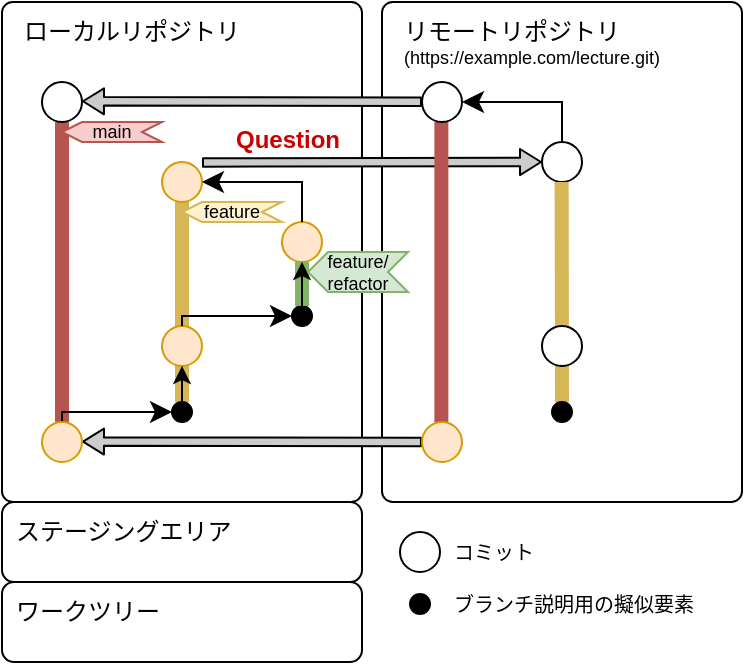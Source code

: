 <mxfile>
    <diagram id="VqkV4uniLA5KdD8Gq_1A" name="ページ1">
        <mxGraphModel dx="532" dy="451" grid="1" gridSize="10" guides="1" tooltips="1" connect="1" arrows="1" fold="1" page="1" pageScale="1" pageWidth="827" pageHeight="1169" math="0" shadow="0">
            <root>
                <mxCell id="0"/>
                <mxCell id="1" parent="0"/>
                <mxCell id="3" value="" style="rounded=1;whiteSpace=wrap;html=1;arcSize=3;movable=1;resizable=1;rotatable=1;deletable=1;editable=1;locked=0;connectable=1;" parent="1" vertex="1">
                    <mxGeometry x="80" y="290" width="180" height="250" as="geometry"/>
                </mxCell>
                <mxCell id="44" style="edgeStyle=none;html=1;exitX=0.5;exitY=1;exitDx=0;exitDy=0;endArrow=none;endFill=0;strokeWidth=7;fillColor=#fff2cc;strokeColor=#d6b656;entryX=0.5;entryY=0;entryDx=0;entryDy=0;" parent="1" source="21" target="11" edge="1">
                    <mxGeometry relative="1" as="geometry">
                        <mxPoint x="165" y="390" as="sourcePoint"/>
                        <mxPoint x="165.34" y="450" as="targetPoint"/>
                    </mxGeometry>
                </mxCell>
                <mxCell id="6" value="" style="rounded=1;whiteSpace=wrap;html=1;arcSize=15;movable=0;resizable=0;rotatable=0;deletable=0;editable=0;locked=1;connectable=0;" parent="1" vertex="1">
                    <mxGeometry x="80" y="580" width="180" height="40" as="geometry"/>
                </mxCell>
                <mxCell id="5" value="" style="rounded=1;whiteSpace=wrap;html=1;arcSize=15;movable=0;resizable=0;rotatable=0;deletable=0;editable=0;locked=1;connectable=0;" parent="1" vertex="1">
                    <mxGeometry x="80" y="540" width="180" height="40" as="geometry"/>
                </mxCell>
                <mxCell id="7" value="" style="rounded=1;whiteSpace=wrap;html=1;arcSize=3;movable=1;resizable=1;rotatable=1;deletable=1;editable=1;locked=0;connectable=1;" parent="1" vertex="1">
                    <mxGeometry x="270" y="290" width="180" height="250" as="geometry"/>
                </mxCell>
                <mxCell id="10" value="" style="ellipse;whiteSpace=wrap;html=1;fillColor=#ffe6cc;strokeColor=#d79b00;" parent="1" vertex="1">
                    <mxGeometry x="160" y="452" width="20" height="20" as="geometry"/>
                </mxCell>
                <mxCell id="19" style="edgeStyle=none;html=1;exitX=0.5;exitY=0;exitDx=0;exitDy=0;entryX=0.5;entryY=1;entryDx=0;entryDy=0;" parent="1" source="11" target="10" edge="1">
                    <mxGeometry relative="1" as="geometry"/>
                </mxCell>
                <mxCell id="11" value="" style="ellipse;whiteSpace=wrap;html=1;fillColor=#000000;" parent="1" vertex="1">
                    <mxGeometry x="165" y="490" width="10" height="10" as="geometry"/>
                </mxCell>
                <mxCell id="13" value="" style="ellipse;whiteSpace=wrap;html=1;fillColor=#ffe6cc;strokeColor=#d79b00;" parent="1" vertex="1">
                    <mxGeometry x="220" y="400" width="20" height="20" as="geometry"/>
                </mxCell>
                <mxCell id="14" value="" style="ellipse;whiteSpace=wrap;html=1;fillColor=#000000;" parent="1" vertex="1">
                    <mxGeometry x="225" y="442" width="10" height="10" as="geometry"/>
                </mxCell>
                <mxCell id="21" value="" style="ellipse;whiteSpace=wrap;html=1;fillColor=#ffe6cc;strokeColor=#d79b00;" parent="1" vertex="1">
                    <mxGeometry x="160" y="370" width="20" height="20" as="geometry"/>
                </mxCell>
                <mxCell id="23" value="" style="edgeStyle=segmentEdgeStyle;endArrow=classic;html=1;curved=0;rounded=0;endSize=8;startSize=8;exitX=0.5;exitY=0;exitDx=0;exitDy=0;entryX=1;entryY=0.5;entryDx=0;entryDy=0;" parent="1" source="13" target="21" edge="1">
                    <mxGeometry width="50" height="50" relative="1" as="geometry">
                        <mxPoint x="-30" y="390" as="sourcePoint"/>
                        <mxPoint x="20" y="340" as="targetPoint"/>
                        <Array as="points">
                            <mxPoint x="230" y="380"/>
                        </Array>
                    </mxGeometry>
                </mxCell>
                <mxCell id="30" value="" style="ellipse;whiteSpace=wrap;html=1;" parent="1" vertex="1">
                    <mxGeometry x="350" y="360" width="20" height="20" as="geometry"/>
                </mxCell>
                <mxCell id="32" value="" style="edgeStyle=segmentEdgeStyle;endArrow=classic;html=1;curved=0;rounded=0;endSize=8;startSize=8;exitX=0.5;exitY=0;exitDx=0;exitDy=0;entryX=1;entryY=0.5;entryDx=0;entryDy=0;" parent="1" edge="1">
                    <mxGeometry width="50" height="50" relative="1" as="geometry">
                        <mxPoint x="360" y="360" as="sourcePoint"/>
                        <mxPoint x="310" y="340" as="targetPoint"/>
                        <Array as="points">
                            <mxPoint x="360" y="340"/>
                        </Array>
                    </mxGeometry>
                </mxCell>
                <mxCell id="33" value="" style="shape=flexArrow;endArrow=classic;html=1;width=4.186;endSize=3.163;endWidth=7.82;fillColor=#CCCCCC;" parent="1" edge="1">
                    <mxGeometry width="50" height="50" relative="1" as="geometry">
                        <mxPoint x="290" y="510" as="sourcePoint"/>
                        <mxPoint x="120" y="509.77" as="targetPoint"/>
                    </mxGeometry>
                </mxCell>
                <mxCell id="34" value="" style="shape=flexArrow;endArrow=classic;html=1;width=4.186;endSize=3.163;endWidth=7.82;fillColor=#CCCCCC;" parent="1" edge="1">
                    <mxGeometry width="50" height="50" relative="1" as="geometry">
                        <mxPoint x="180" y="370.23" as="sourcePoint"/>
                        <mxPoint x="350" y="370" as="targetPoint"/>
                    </mxGeometry>
                </mxCell>
                <mxCell id="43" style="edgeStyle=none;html=1;exitX=0.5;exitY=1;exitDx=0;exitDy=0;entryX=0.5;entryY=0;entryDx=0;entryDy=0;endArrow=none;endFill=0;strokeWidth=7;fillColor=#f8cecc;strokeColor=#b85450;" parent="1" source="35" target="9" edge="1">
                    <mxGeometry relative="1" as="geometry"/>
                </mxCell>
                <mxCell id="37" value="" style="shape=flexArrow;endArrow=classic;html=1;width=4.186;endSize=3.163;endWidth=7.82;fillColor=#CCCCCC;" parent="1" edge="1">
                    <mxGeometry width="50" height="50" relative="1" as="geometry">
                        <mxPoint x="290" y="339.86" as="sourcePoint"/>
                        <mxPoint x="120" y="339.63" as="targetPoint"/>
                    </mxGeometry>
                </mxCell>
                <mxCell id="38" value="ローカルリポジトリ" style="text;html=1;align=center;verticalAlign=middle;whiteSpace=wrap;rounded=0;" parent="1" vertex="1">
                    <mxGeometry x="80" y="290" width="130" height="30" as="geometry"/>
                </mxCell>
                <mxCell id="39" value="リモートリポジトリ" style="text;html=1;align=center;verticalAlign=middle;whiteSpace=wrap;rounded=0;" parent="1" vertex="1">
                    <mxGeometry x="270" y="290" width="130" height="30" as="geometry"/>
                </mxCell>
                <mxCell id="41" value="ワークツリー" style="text;html=1;align=left;verticalAlign=middle;whiteSpace=wrap;rounded=0;" parent="1" vertex="1">
                    <mxGeometry x="85" y="580" width="90" height="30" as="geometry"/>
                </mxCell>
                <mxCell id="45" style="edgeStyle=none;html=1;endArrow=none;endFill=0;strokeWidth=7;fillColor=#d5e8d4;strokeColor=#82b366;entryX=0.5;entryY=0;entryDx=0;entryDy=0;exitX=0.5;exitY=1;exitDx=0;exitDy=0;" parent="1" edge="1">
                    <mxGeometry relative="1" as="geometry">
                        <mxPoint x="230" y="420.0" as="sourcePoint"/>
                        <mxPoint x="230" y="442" as="targetPoint"/>
                    </mxGeometry>
                </mxCell>
                <mxCell id="20" style="edgeStyle=none;html=1;entryX=0.5;entryY=1;entryDx=0;entryDy=0;" parent="1" source="14" target="13" edge="1">
                    <mxGeometry relative="1" as="geometry"/>
                </mxCell>
                <mxCell id="18" value="" style="edgeStyle=segmentEdgeStyle;endArrow=classic;html=1;curved=0;rounded=0;endSize=8;startSize=8;exitX=0.5;exitY=0;exitDx=0;exitDy=0;entryX=0;entryY=0.5;entryDx=0;entryDy=0;" parent="1" edge="1">
                    <mxGeometry width="50" height="50" relative="1" as="geometry">
                        <mxPoint x="170" y="452" as="sourcePoint"/>
                        <mxPoint x="225" y="447" as="targetPoint"/>
                        <Array as="points">
                            <mxPoint x="170" y="447"/>
                        </Array>
                    </mxGeometry>
                </mxCell>
                <mxCell id="17" value="" style="edgeStyle=segmentEdgeStyle;endArrow=classic;html=1;curved=0;rounded=0;endSize=8;startSize=8;exitX=0.5;exitY=0;exitDx=0;exitDy=0;entryX=0;entryY=0.5;entryDx=0;entryDy=0;" parent="1" source="9" target="11" edge="1">
                    <mxGeometry width="50" height="50" relative="1" as="geometry">
                        <mxPoint x="190" y="440" as="sourcePoint"/>
                        <mxPoint x="160" y="490" as="targetPoint"/>
                        <Array as="points">
                            <mxPoint x="110" y="495"/>
                        </Array>
                    </mxGeometry>
                </mxCell>
                <mxCell id="46" style="edgeStyle=none;html=1;exitX=0.5;exitY=1;exitDx=0;exitDy=0;entryX=0.5;entryY=0;entryDx=0;entryDy=0;endArrow=none;endFill=0;strokeWidth=7;fillColor=#f8cecc;strokeColor=#b85450;" parent="1" edge="1">
                    <mxGeometry relative="1" as="geometry">
                        <mxPoint x="299.68" y="350" as="sourcePoint"/>
                        <mxPoint x="299.68" y="500" as="targetPoint"/>
                    </mxGeometry>
                </mxCell>
                <mxCell id="2" value="" style="ellipse;whiteSpace=wrap;html=1;fillColor=#ffe6cc;strokeColor=#d79b00;" parent="1" vertex="1">
                    <mxGeometry x="290" y="500" width="20" height="20" as="geometry"/>
                </mxCell>
                <mxCell id="9" value="" style="ellipse;whiteSpace=wrap;html=1;fillColor=#ffe6cc;strokeColor=#d79b00;" parent="1" vertex="1">
                    <mxGeometry x="100" y="500" width="20" height="20" as="geometry"/>
                </mxCell>
                <mxCell id="31" value="" style="ellipse;whiteSpace=wrap;html=1;" parent="1" vertex="1">
                    <mxGeometry x="290" y="330" width="20" height="20" as="geometry"/>
                </mxCell>
                <mxCell id="35" value="" style="ellipse;whiteSpace=wrap;html=1;" parent="1" vertex="1">
                    <mxGeometry x="100" y="330" width="20" height="20" as="geometry"/>
                </mxCell>
                <mxCell id="47" style="edgeStyle=none;html=1;exitX=0.5;exitY=1;exitDx=0;exitDy=0;endArrow=none;endFill=0;strokeWidth=7;fillColor=#fff2cc;strokeColor=#d6b656;entryX=0.5;entryY=0;entryDx=0;entryDy=0;" parent="1" target="48" edge="1">
                    <mxGeometry relative="1" as="geometry">
                        <mxPoint x="359.82" y="380" as="sourcePoint"/>
                        <mxPoint x="359.82" y="480" as="targetPoint"/>
                    </mxGeometry>
                </mxCell>
                <mxCell id="48" value="" style="ellipse;whiteSpace=wrap;html=1;fillColor=#000000;" parent="1" vertex="1">
                    <mxGeometry x="355" y="490" width="10" height="10" as="geometry"/>
                </mxCell>
                <mxCell id="49" value="" style="ellipse;whiteSpace=wrap;html=1;" parent="1" vertex="1">
                    <mxGeometry x="350" y="452" width="20" height="20" as="geometry"/>
                </mxCell>
                <mxCell id="52" value="&lt;font style=&quot;font-size: 9px;&quot;&gt;(https://example.com/lecture.git)&lt;/font&gt;" style="text;html=1;align=left;verticalAlign=middle;whiteSpace=wrap;rounded=0;" parent="1" vertex="1">
                    <mxGeometry x="279" y="302" width="140" height="30" as="geometry"/>
                </mxCell>
                <mxCell id="56" value="main" style="shape=step;perimeter=stepPerimeter;whiteSpace=wrap;html=1;fixedSize=1;direction=west;size=10;fillColor=#f8cecc;strokeColor=#b85450;fontSize=9;" parent="1" vertex="1">
                    <mxGeometry x="110" y="350" width="50" height="10" as="geometry"/>
                </mxCell>
                <mxCell id="57" value="feature" style="shape=step;perimeter=stepPerimeter;whiteSpace=wrap;html=1;fixedSize=1;direction=west;size=10;fillColor=#fff2cc;strokeColor=#d6b656;fontSize=9;" parent="1" vertex="1">
                    <mxGeometry x="170" y="390" width="50" height="10" as="geometry"/>
                </mxCell>
                <mxCell id="58" value="feature/&lt;div&gt;refactor&lt;/div&gt;" style="shape=step;perimeter=stepPerimeter;whiteSpace=wrap;html=1;fixedSize=1;direction=west;size=10;fillColor=#d5e8d4;strokeColor=#82b366;fontSize=9;" parent="1" vertex="1">
                    <mxGeometry x="233" y="415" width="50" height="20" as="geometry"/>
                </mxCell>
                <mxCell id="59" value="" style="ellipse;whiteSpace=wrap;html=1;" parent="1" vertex="1">
                    <mxGeometry x="279" y="555" width="20" height="20" as="geometry"/>
                </mxCell>
                <mxCell id="60" value="コミット" style="text;html=1;align=left;verticalAlign=middle;whiteSpace=wrap;rounded=0;fontSize=10;" parent="1" vertex="1">
                    <mxGeometry x="304" y="550" width="70" height="30" as="geometry"/>
                </mxCell>
                <mxCell id="61" value="" style="ellipse;whiteSpace=wrap;html=1;fillColor=#000000;direction=south;" parent="1" vertex="1">
                    <mxGeometry x="284" y="586" width="10" height="10" as="geometry"/>
                </mxCell>
                <mxCell id="62" value="ブランチ説明用の擬似要素" style="text;html=1;align=left;verticalAlign=middle;whiteSpace=wrap;rounded=0;fontSize=10;" parent="1" vertex="1">
                    <mxGeometry x="304" y="576" width="136" height="30" as="geometry"/>
                </mxCell>
                <mxCell id="64" value="&lt;b&gt;&lt;font style=&quot;font-size: 12px; color: rgb(204, 0, 0);&quot;&gt;Question&lt;/font&gt;&lt;/b&gt;" style="text;html=1;align=left;verticalAlign=middle;whiteSpace=wrap;rounded=0;fontSize=10;fontColor=light-dark(#c20505, #ededed);" parent="1" vertex="1">
                    <mxGeometry x="195" y="344" width="70" height="30" as="geometry"/>
                </mxCell>
                <mxCell id="66" value="ステージングエリア" style="text;html=1;align=left;verticalAlign=middle;whiteSpace=wrap;rounded=0;" parent="1" vertex="1">
                    <mxGeometry x="85" y="540" width="115" height="30" as="geometry"/>
                </mxCell>
            </root>
        </mxGraphModel>
    </diagram>
</mxfile>